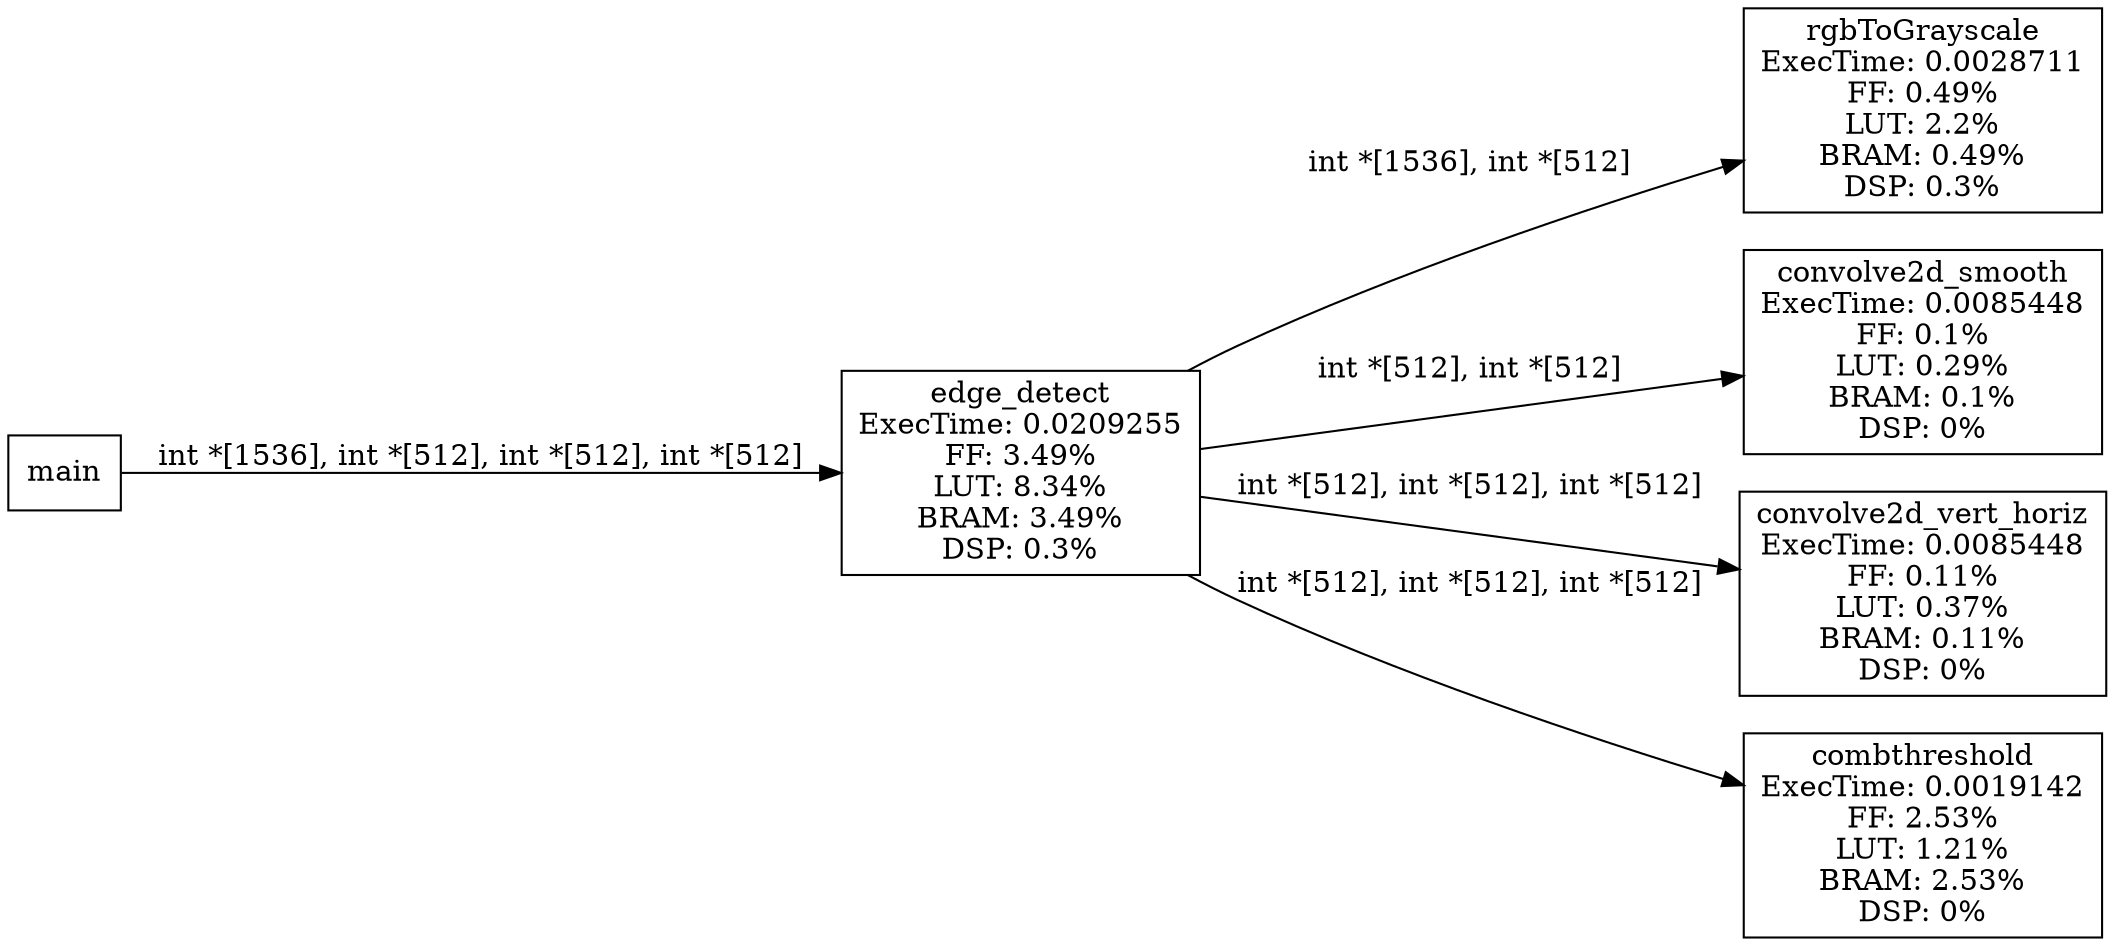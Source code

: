 digraph static_call_graph {
	rankdir=LR;
	node [shape=rectangle]

	"edge_detect" [label="edge_detect\nExecTime: 0.0209255\nFF: 3.49%\nLUT: 8.34%\nBRAM: 3.49%\nDSP: 0.3%"]
	"rgbToGrayscale" [label="rgbToGrayscale\nExecTime: 0.0028711\nFF: 0.49%\nLUT: 2.2%\nBRAM: 0.49%\nDSP: 0.3%"]
	"convolve2d_smooth" [label="convolve2d_smooth\nExecTime: 0.0085448\nFF: 0.1%\nLUT: 0.29%\nBRAM: 0.1%\nDSP: 0%"]
	"convolve2d_vert_horiz" [label="convolve2d_vert_horiz\nExecTime: 0.0085448\nFF: 0.11%\nLUT: 0.37%\nBRAM: 0.11%\nDSP: 0%"]
	"combthreshold" [label="combthreshold\nExecTime: 0.0019142\nFF: 2.53%\nLUT: 1.21%\nBRAM: 2.53%\nDSP: 0%"]

	"edge_detect"->"rgbToGrayscale" [label="int *[1536], int *[512]"];
	"edge_detect"->"convolve2d_smooth" [label="int *[512], int *[512]"];
	"edge_detect"->"convolve2d_vert_horiz" [label="int *[512], int *[512], int *[512]"];
	"edge_detect"->"combthreshold" [label="int *[512], int *[512], int *[512]"];
	"main"->"edge_detect" [label="int *[1536], int *[512], int *[512], int *[512]"];
}
